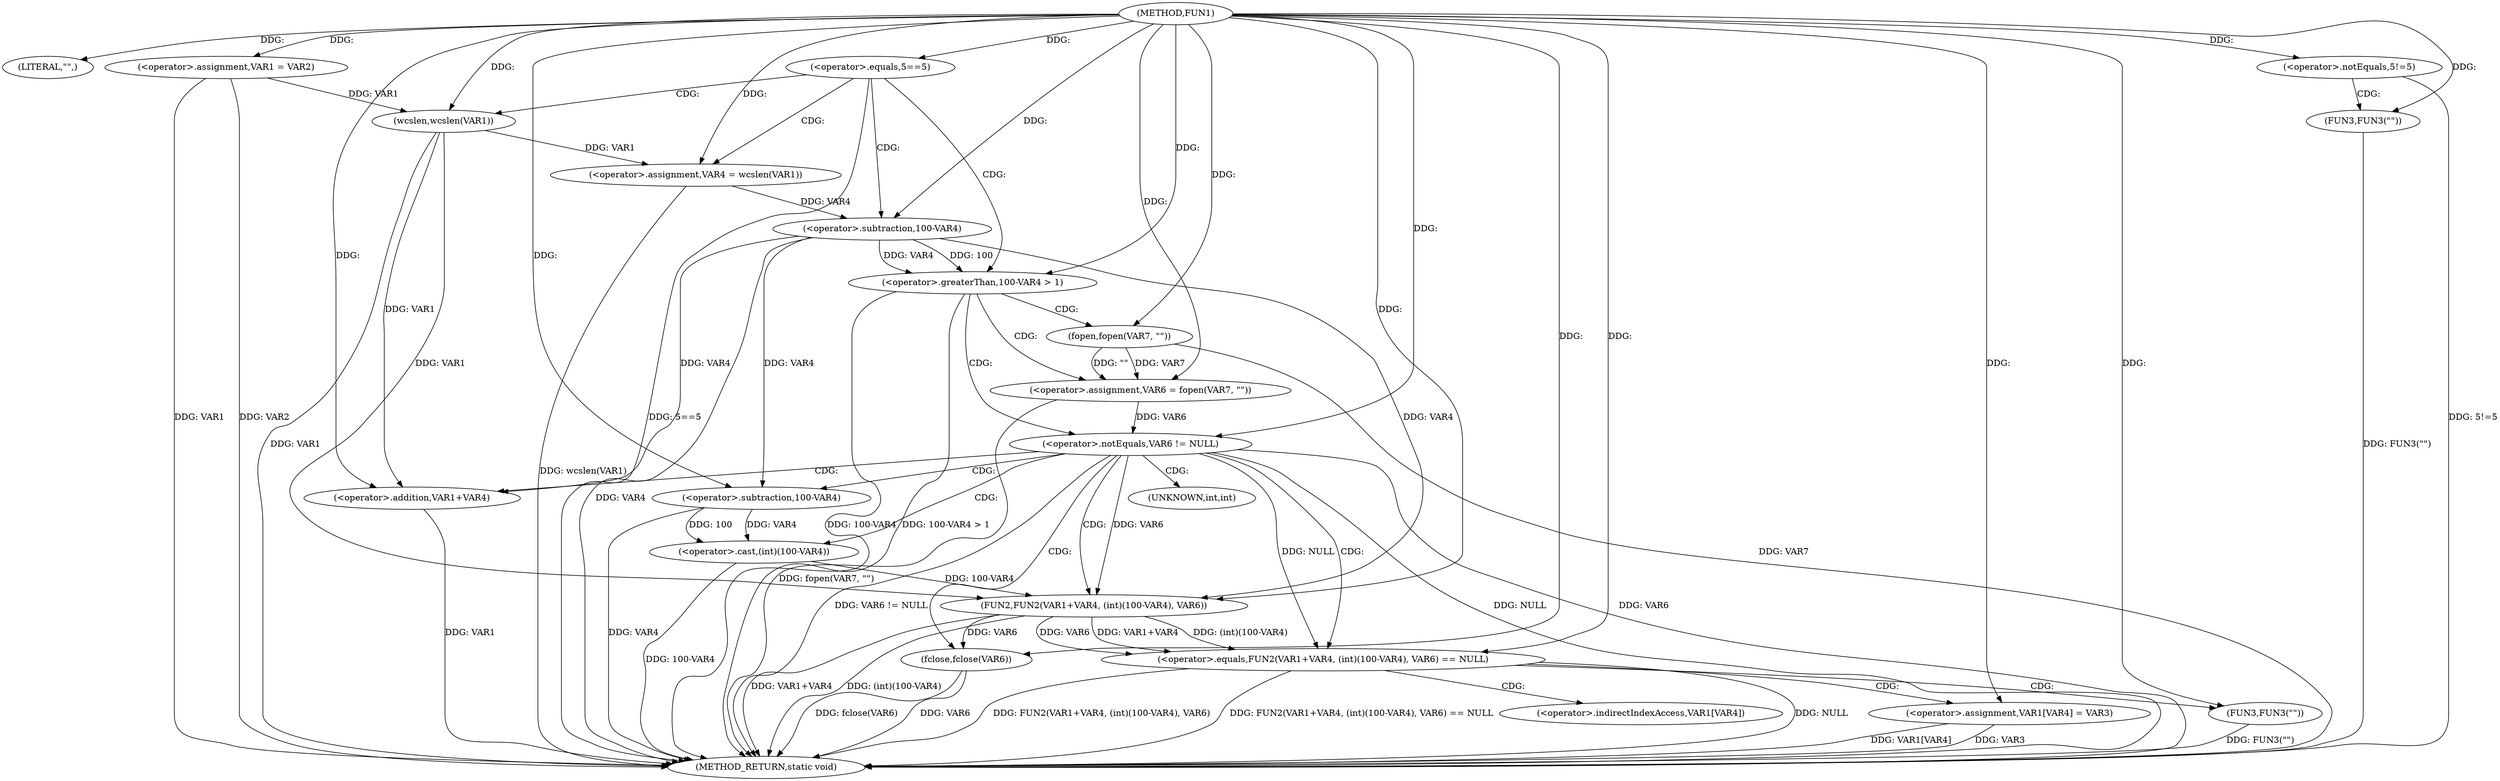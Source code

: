 digraph FUN1 {  
"1000100" [label = "(METHOD,FUN1)" ]
"1000168" [label = "(METHOD_RETURN,static void)" ]
"1000103" [label = "(LITERAL,\"\",)" ]
"1000104" [label = "(<operator>.assignment,VAR1 = VAR2)" ]
"1000108" [label = "(<operator>.equals,5==5)" ]
"1000114" [label = "(<operator>.assignment,VAR4 = wcslen(VAR1))" ]
"1000116" [label = "(wcslen,wcslen(VAR1))" ]
"1000120" [label = "(<operator>.greaterThan,100-VAR4 > 1)" ]
"1000121" [label = "(<operator>.subtraction,100-VAR4)" ]
"1000126" [label = "(<operator>.assignment,VAR6 = fopen(VAR7, \"\"))" ]
"1000128" [label = "(fopen,fopen(VAR7, \"\"))" ]
"1000132" [label = "(<operator>.notEquals,VAR6 != NULL)" ]
"1000137" [label = "(<operator>.equals,FUN2(VAR1+VAR4, (int)(100-VAR4), VAR6) == NULL)" ]
"1000138" [label = "(FUN2,FUN2(VAR1+VAR4, (int)(100-VAR4), VAR6))" ]
"1000139" [label = "(<operator>.addition,VAR1+VAR4)" ]
"1000142" [label = "(<operator>.cast,(int)(100-VAR4))" ]
"1000144" [label = "(<operator>.subtraction,100-VAR4)" ]
"1000150" [label = "(FUN3,FUN3(\"\"))" ]
"1000152" [label = "(<operator>.assignment,VAR1[VAR4] = VAR3)" ]
"1000157" [label = "(fclose,fclose(VAR6))" ]
"1000160" [label = "(<operator>.notEquals,5!=5)" ]
"1000164" [label = "(FUN3,FUN3(\"\"))" ]
"1000143" [label = "(UNKNOWN,int,int)" ]
"1000153" [label = "(<operator>.indirectIndexAccess,VAR1[VAR4])" ]
  "1000116" -> "1000168"  [ label = "DDG: VAR1"] 
  "1000138" -> "1000168"  [ label = "DDG: (int)(100-VAR4)"] 
  "1000108" -> "1000168"  [ label = "DDG: 5==5"] 
  "1000157" -> "1000168"  [ label = "DDG: fclose(VAR6)"] 
  "1000104" -> "1000168"  [ label = "DDG: VAR1"] 
  "1000120" -> "1000168"  [ label = "DDG: 100-VAR4"] 
  "1000137" -> "1000168"  [ label = "DDG: NULL"] 
  "1000152" -> "1000168"  [ label = "DDG: VAR1[VAR4]"] 
  "1000132" -> "1000168"  [ label = "DDG: VAR6"] 
  "1000120" -> "1000168"  [ label = "DDG: 100-VAR4 > 1"] 
  "1000150" -> "1000168"  [ label = "DDG: FUN3(\"\")"] 
  "1000144" -> "1000168"  [ label = "DDG: VAR4"] 
  "1000114" -> "1000168"  [ label = "DDG: wcslen(VAR1)"] 
  "1000164" -> "1000168"  [ label = "DDG: FUN3(\"\")"] 
  "1000160" -> "1000168"  [ label = "DDG: 5!=5"] 
  "1000121" -> "1000168"  [ label = "DDG: VAR4"] 
  "1000132" -> "1000168"  [ label = "DDG: VAR6 != NULL"] 
  "1000138" -> "1000168"  [ label = "DDG: VAR1+VAR4"] 
  "1000139" -> "1000168"  [ label = "DDG: VAR1"] 
  "1000128" -> "1000168"  [ label = "DDG: VAR7"] 
  "1000157" -> "1000168"  [ label = "DDG: VAR6"] 
  "1000142" -> "1000168"  [ label = "DDG: 100-VAR4"] 
  "1000132" -> "1000168"  [ label = "DDG: NULL"] 
  "1000137" -> "1000168"  [ label = "DDG: FUN2(VAR1+VAR4, (int)(100-VAR4), VAR6)"] 
  "1000126" -> "1000168"  [ label = "DDG: fopen(VAR7, \"\")"] 
  "1000152" -> "1000168"  [ label = "DDG: VAR3"] 
  "1000137" -> "1000168"  [ label = "DDG: FUN2(VAR1+VAR4, (int)(100-VAR4), VAR6) == NULL"] 
  "1000104" -> "1000168"  [ label = "DDG: VAR2"] 
  "1000100" -> "1000103"  [ label = "DDG: "] 
  "1000100" -> "1000104"  [ label = "DDG: "] 
  "1000100" -> "1000108"  [ label = "DDG: "] 
  "1000116" -> "1000114"  [ label = "DDG: VAR1"] 
  "1000100" -> "1000114"  [ label = "DDG: "] 
  "1000104" -> "1000116"  [ label = "DDG: VAR1"] 
  "1000100" -> "1000116"  [ label = "DDG: "] 
  "1000121" -> "1000120"  [ label = "DDG: 100"] 
  "1000121" -> "1000120"  [ label = "DDG: VAR4"] 
  "1000100" -> "1000121"  [ label = "DDG: "] 
  "1000114" -> "1000121"  [ label = "DDG: VAR4"] 
  "1000100" -> "1000120"  [ label = "DDG: "] 
  "1000128" -> "1000126"  [ label = "DDG: VAR7"] 
  "1000128" -> "1000126"  [ label = "DDG: \"\""] 
  "1000100" -> "1000126"  [ label = "DDG: "] 
  "1000100" -> "1000128"  [ label = "DDG: "] 
  "1000126" -> "1000132"  [ label = "DDG: VAR6"] 
  "1000100" -> "1000132"  [ label = "DDG: "] 
  "1000138" -> "1000137"  [ label = "DDG: VAR1+VAR4"] 
  "1000138" -> "1000137"  [ label = "DDG: (int)(100-VAR4)"] 
  "1000138" -> "1000137"  [ label = "DDG: VAR6"] 
  "1000116" -> "1000138"  [ label = "DDG: VAR1"] 
  "1000100" -> "1000138"  [ label = "DDG: "] 
  "1000121" -> "1000138"  [ label = "DDG: VAR4"] 
  "1000116" -> "1000139"  [ label = "DDG: VAR1"] 
  "1000100" -> "1000139"  [ label = "DDG: "] 
  "1000121" -> "1000139"  [ label = "DDG: VAR4"] 
  "1000142" -> "1000138"  [ label = "DDG: 100-VAR4"] 
  "1000144" -> "1000142"  [ label = "DDG: 100"] 
  "1000144" -> "1000142"  [ label = "DDG: VAR4"] 
  "1000100" -> "1000144"  [ label = "DDG: "] 
  "1000121" -> "1000144"  [ label = "DDG: VAR4"] 
  "1000132" -> "1000138"  [ label = "DDG: VAR6"] 
  "1000132" -> "1000137"  [ label = "DDG: NULL"] 
  "1000100" -> "1000137"  [ label = "DDG: "] 
  "1000100" -> "1000150"  [ label = "DDG: "] 
  "1000100" -> "1000152"  [ label = "DDG: "] 
  "1000138" -> "1000157"  [ label = "DDG: VAR6"] 
  "1000100" -> "1000157"  [ label = "DDG: "] 
  "1000100" -> "1000160"  [ label = "DDG: "] 
  "1000100" -> "1000164"  [ label = "DDG: "] 
  "1000108" -> "1000121"  [ label = "CDG: "] 
  "1000108" -> "1000116"  [ label = "CDG: "] 
  "1000108" -> "1000120"  [ label = "CDG: "] 
  "1000108" -> "1000114"  [ label = "CDG: "] 
  "1000120" -> "1000126"  [ label = "CDG: "] 
  "1000120" -> "1000132"  [ label = "CDG: "] 
  "1000120" -> "1000128"  [ label = "CDG: "] 
  "1000132" -> "1000143"  [ label = "CDG: "] 
  "1000132" -> "1000142"  [ label = "CDG: "] 
  "1000132" -> "1000137"  [ label = "CDG: "] 
  "1000132" -> "1000139"  [ label = "CDG: "] 
  "1000132" -> "1000144"  [ label = "CDG: "] 
  "1000132" -> "1000157"  [ label = "CDG: "] 
  "1000132" -> "1000138"  [ label = "CDG: "] 
  "1000137" -> "1000153"  [ label = "CDG: "] 
  "1000137" -> "1000152"  [ label = "CDG: "] 
  "1000137" -> "1000150"  [ label = "CDG: "] 
  "1000160" -> "1000164"  [ label = "CDG: "] 
}
